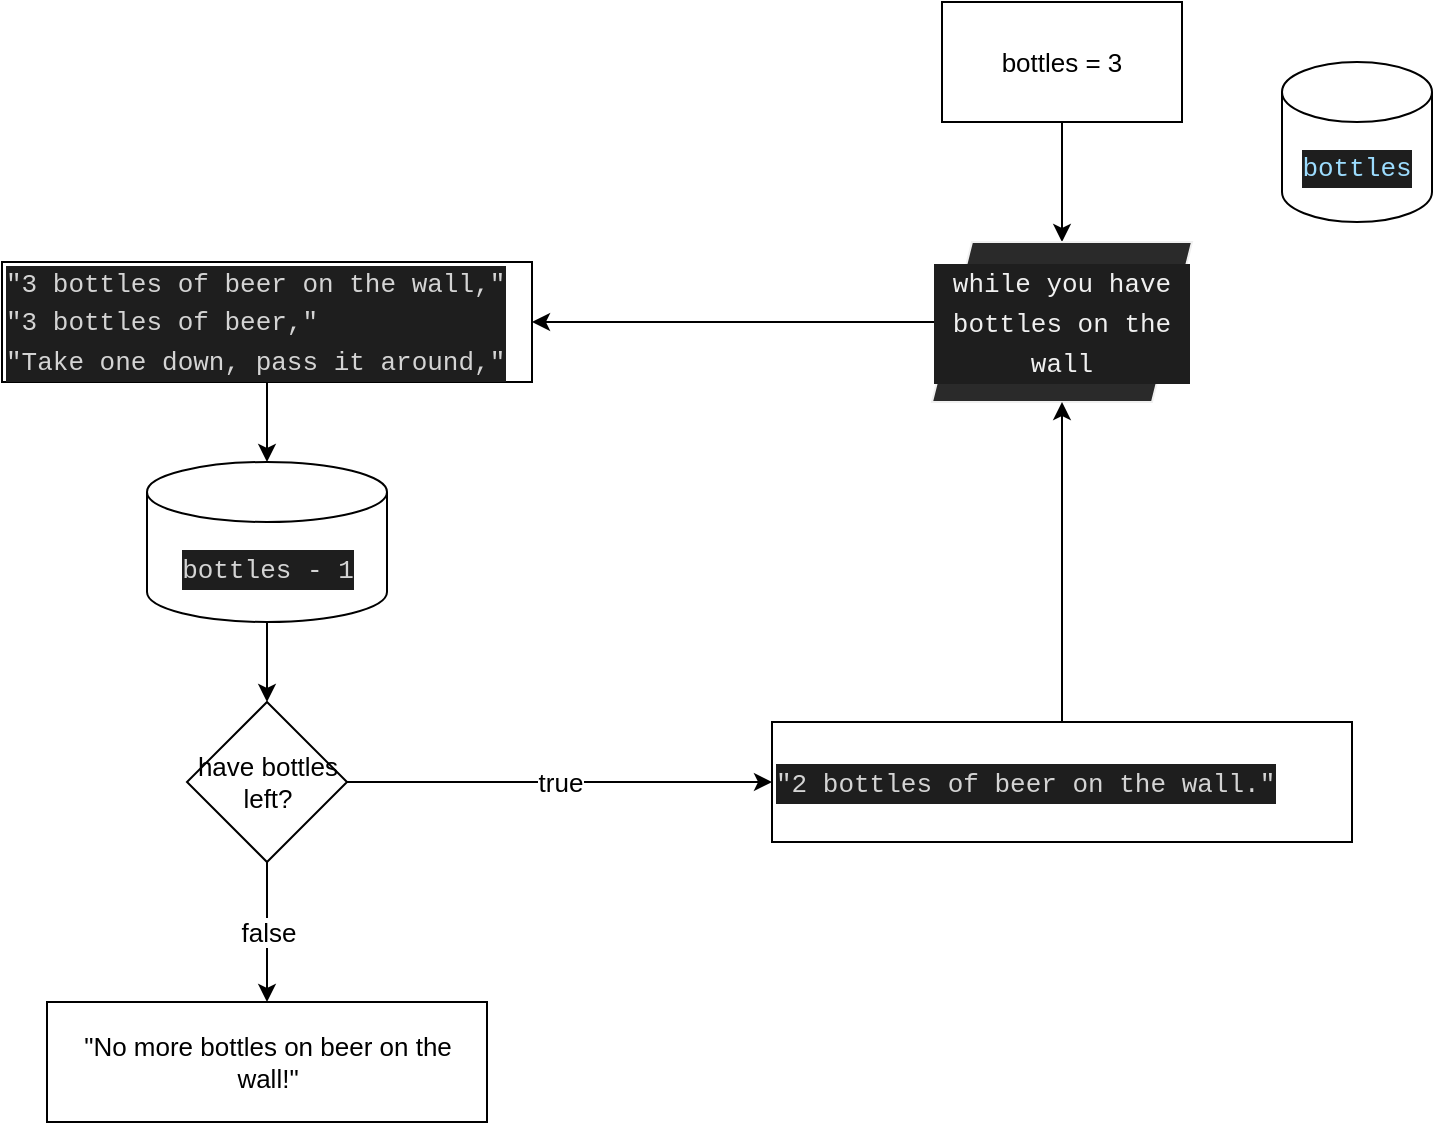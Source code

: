<mxfile>
    <diagram id="UBdgBqmDUYxHhAHoeTc4" name="Page-1">
        <mxGraphModel dx="1963" dy="518" grid="1" gridSize="10" guides="1" tooltips="1" connect="1" arrows="1" fold="1" page="1" pageScale="1" pageWidth="850" pageHeight="1100" math="0" shadow="0">
            <root>
                <mxCell id="0"/>
                <mxCell id="1" parent="0"/>
                <mxCell id="2" value="&lt;div style=&quot;color: rgb(212, 212, 212); background-color: rgb(30, 30, 30); font-family: &amp;quot;fira code&amp;quot;, consolas, &amp;quot;courier new&amp;quot;, monospace, consolas, &amp;quot;courier new&amp;quot;, monospace; font-size: 13px; line-height: 19px;&quot;&gt;&lt;span style=&quot;color: rgb(156, 220, 254); font-size: 13px;&quot;&gt;bottles&lt;/span&gt;&lt;/div&gt;" style="shape=cylinder3;whiteSpace=wrap;html=1;boundedLbl=1;backgroundOutline=1;size=15;fontSize=13;" parent="1" vertex="1">
                    <mxGeometry x="300" y="70" width="75" height="80" as="geometry"/>
                </mxCell>
                <mxCell id="5" value="" style="edgeStyle=none;html=1;fontSize=13;" parent="1" source="3" target="4" edge="1">
                    <mxGeometry relative="1" as="geometry"/>
                </mxCell>
                <mxCell id="3" value="bottles = 3" style="rounded=0;whiteSpace=wrap;html=1;fontSize=13;" parent="1" vertex="1">
                    <mxGeometry x="130" y="40" width="120" height="60" as="geometry"/>
                </mxCell>
                <mxCell id="24" style="edgeStyle=none;html=1;exitX=0;exitY=0.5;exitDx=0;exitDy=0;entryX=1;entryY=0.5;entryDx=0;entryDy=0;fontSize=13;" parent="1" source="4" target="6" edge="1">
                    <mxGeometry relative="1" as="geometry"/>
                </mxCell>
                <mxCell id="4" value="&lt;div style=&quot;background-color: rgb(30, 30, 30); line-height: 19px; font-size: 13px;&quot;&gt;&lt;font face=&quot;fira code, consolas, courier new, monospace, consolas, courier new, monospace&quot; style=&quot;font-size: 13px;&quot;&gt;&lt;span style=&quot;font-size: 13px;&quot;&gt;while you have bottles on the wall&lt;/span&gt;&lt;/font&gt;&lt;br style=&quot;font-size: 13px;&quot;&gt;&lt;/div&gt;" style="shape=parallelogram;perimeter=parallelogramPerimeter;whiteSpace=wrap;html=1;fixedSize=1;fontFamily=Helvetica;fontSize=13;fontColor=rgb(240, 240, 240);align=center;strokeColor=rgb(240, 240, 240);fillColor=rgb(42, 42, 42);" parent="1" vertex="1">
                    <mxGeometry x="125" y="160" width="130" height="80" as="geometry"/>
                </mxCell>
                <mxCell id="18" style="edgeStyle=none;html=1;exitX=0.5;exitY=1;exitDx=0;exitDy=0;entryX=0.5;entryY=0;entryDx=0;entryDy=0;entryPerimeter=0;fontSize=13;" parent="1" source="6" target="8" edge="1">
                    <mxGeometry relative="1" as="geometry"/>
                </mxCell>
                <mxCell id="6" value="&lt;div style=&quot;background-color: rgb(30, 30, 30); line-height: 19px; font-size: 13px;&quot;&gt;&lt;div style=&quot;color: rgb(212, 212, 212); font-family: &amp;quot;fira code&amp;quot;, consolas, &amp;quot;courier new&amp;quot;, monospace, consolas, &amp;quot;courier new&amp;quot;, monospace; font-size: 13px; line-height: 19px;&quot;&gt;&quot;3 bottles of beer on the wall,&quot;&lt;/div&gt;&lt;div style=&quot;color: rgb(212, 212, 212); font-family: &amp;quot;fira code&amp;quot;, consolas, &amp;quot;courier new&amp;quot;, monospace, consolas, &amp;quot;courier new&amp;quot;, monospace; font-size: 13px; line-height: 19px;&quot;&gt;&quot;3 bottles of beer,&quot;&lt;/div&gt;&lt;div style=&quot;line-height: 19px; font-size: 13px;&quot;&gt;&lt;font color=&quot;#d4d4d4&quot; face=&quot;fira code, consolas, courier new, monospace, consolas, courier new, monospace&quot; style=&quot;font-size: 13px;&quot;&gt;&lt;span style=&quot;font-size: 13px;&quot;&gt;&quot;Take one down, pass it around,&quot;&lt;/span&gt;&lt;/font&gt;&lt;br style=&quot;font-size: 13px;&quot;&gt;&lt;/div&gt;&lt;/div&gt;" style="whiteSpace=wrap;html=1;rounded=0;align=left;fontSize=13;" parent="1" vertex="1">
                    <mxGeometry x="-340" y="170" width="265" height="60" as="geometry"/>
                </mxCell>
                <mxCell id="26" value="" style="edgeStyle=none;html=1;fontSize=13;" edge="1" parent="1" source="8" target="25">
                    <mxGeometry relative="1" as="geometry"/>
                </mxCell>
                <mxCell id="8" value="&lt;div style=&quot;background-color: rgb(30 , 30 , 30) ; line-height: 19px&quot;&gt;&lt;font color=&quot;#d4d4d4&quot; face=&quot;fira code, consolas, courier new, monospace, consolas, courier new, monospace&quot;&gt;bottles - 1&lt;/font&gt;&lt;br&gt;&lt;/div&gt;" style="shape=cylinder3;whiteSpace=wrap;html=1;boundedLbl=1;backgroundOutline=1;size=15;fontSize=13;" parent="1" vertex="1">
                    <mxGeometry x="-267.5" y="270" width="120" height="80" as="geometry"/>
                </mxCell>
                <mxCell id="30" style="edgeStyle=none;html=1;exitX=0.5;exitY=0;exitDx=0;exitDy=0;entryX=0.5;entryY=1;entryDx=0;entryDy=0;fontSize=13;" edge="1" parent="1" source="17" target="4">
                    <mxGeometry relative="1" as="geometry"/>
                </mxCell>
                <mxCell id="17" value="&lt;div style=&quot;background-color: rgb(30, 30, 30); line-height: 19px; font-size: 13px;&quot;&gt;&lt;div style=&quot;line-height: 19px; font-size: 13px;&quot;&gt;&lt;font color=&quot;#d4d4d4&quot; face=&quot;fira code, consolas, courier new, monospace, consolas, courier new, monospace&quot; style=&quot;font-size: 13px;&quot;&gt;&lt;span style=&quot;font-size: 13px;&quot;&gt;&quot;2 bottles of beer on the wall.&quot;&lt;/span&gt;&lt;/font&gt;&lt;br style=&quot;font-size: 13px;&quot;&gt;&lt;/div&gt;&lt;/div&gt;" style="whiteSpace=wrap;html=1;rounded=0;align=left;fontSize=13;" parent="1" vertex="1">
                    <mxGeometry x="45" y="400" width="290" height="60" as="geometry"/>
                </mxCell>
                <mxCell id="29" value="false" style="edgeStyle=none;html=1;fontSize=13;exitX=0.5;exitY=1;exitDx=0;exitDy=0;" edge="1" parent="1" source="25" target="28">
                    <mxGeometry relative="1" as="geometry"/>
                </mxCell>
                <mxCell id="31" value="true" style="edgeStyle=none;html=1;exitX=1;exitY=0.5;exitDx=0;exitDy=0;entryX=0;entryY=0.5;entryDx=0;entryDy=0;fontSize=13;" edge="1" parent="1" source="25" target="17">
                    <mxGeometry relative="1" as="geometry"/>
                </mxCell>
                <mxCell id="25" value="have bottles left?" style="rhombus;whiteSpace=wrap;html=1;fontSize=13;" vertex="1" parent="1">
                    <mxGeometry x="-247.5" y="390" width="80" height="80" as="geometry"/>
                </mxCell>
                <mxCell id="28" value="&quot;No more bottles on beer on the wall!&quot;" style="whiteSpace=wrap;html=1;fontSize=13;" vertex="1" parent="1">
                    <mxGeometry x="-317.5" y="540" width="220" height="60" as="geometry"/>
                </mxCell>
            </root>
        </mxGraphModel>
    </diagram>
</mxfile>